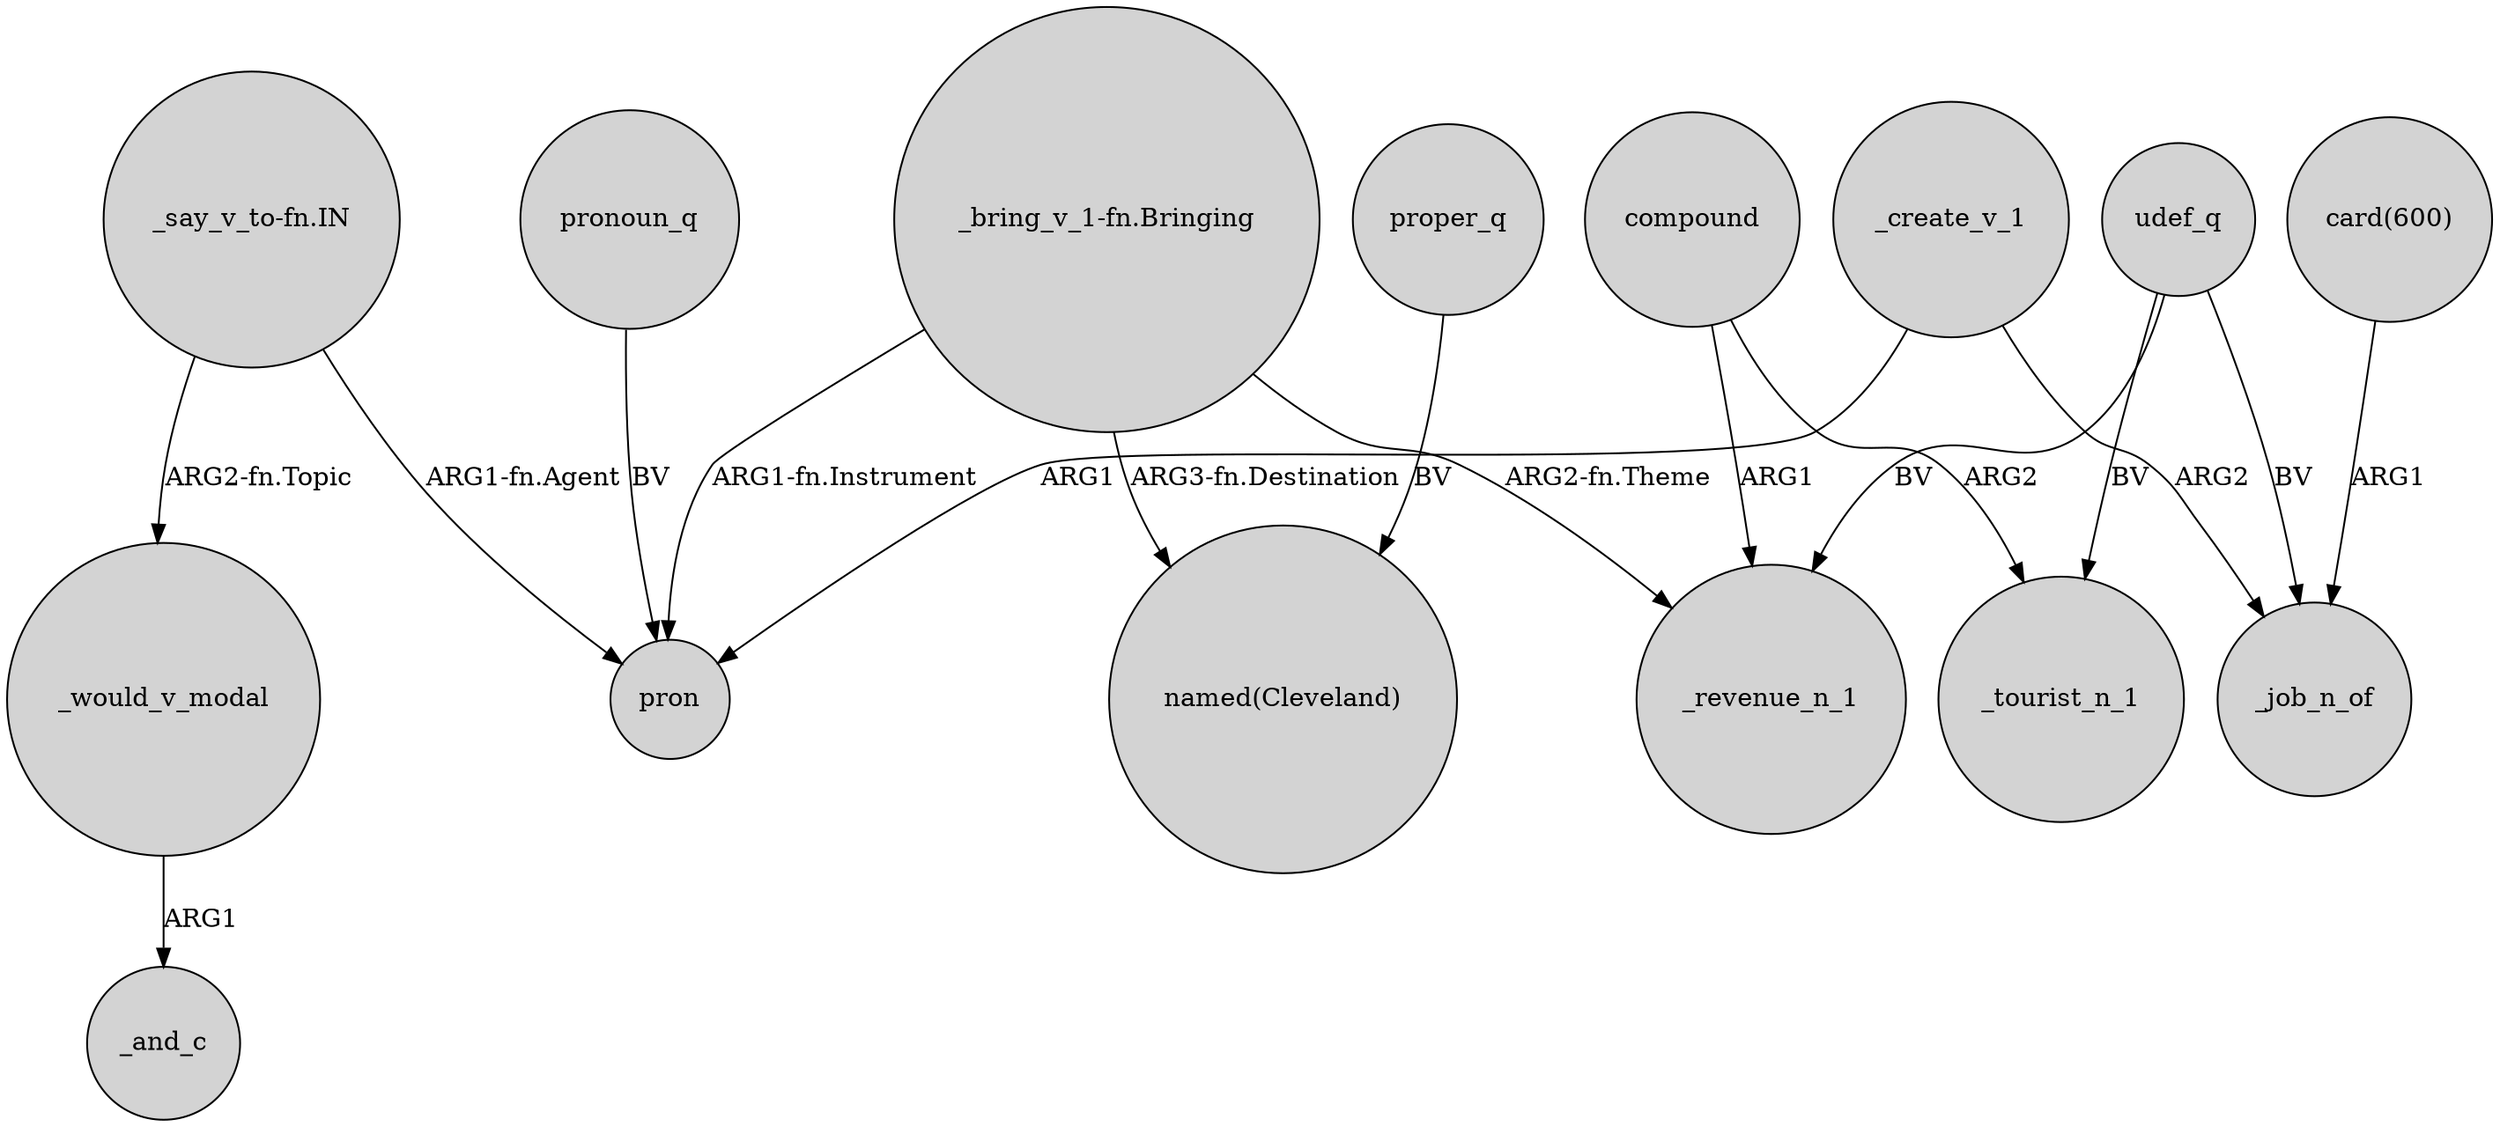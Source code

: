 digraph {
	node [shape=circle style=filled]
	"_say_v_to-fn.IN" -> _would_v_modal [label="ARG2-fn.Topic"]
	udef_q -> _revenue_n_1 [label=BV]
	compound -> _tourist_n_1 [label=ARG2]
	"_bring_v_1-fn.Bringing" -> _revenue_n_1 [label="ARG2-fn.Theme"]
	_would_v_modal -> _and_c [label=ARG1]
	"_bring_v_1-fn.Bringing" -> pron [label="ARG1-fn.Instrument"]
	pronoun_q -> pron [label=BV]
	udef_q -> _job_n_of [label=BV]
	"card(600)" -> _job_n_of [label=ARG1]
	_create_v_1 -> _job_n_of [label=ARG2]
	"_bring_v_1-fn.Bringing" -> "named(Cleveland)" [label="ARG3-fn.Destination"]
	compound -> _revenue_n_1 [label=ARG1]
	proper_q -> "named(Cleveland)" [label=BV]
	udef_q -> _tourist_n_1 [label=BV]
	"_say_v_to-fn.IN" -> pron [label="ARG1-fn.Agent"]
	_create_v_1 -> pron [label=ARG1]
}
